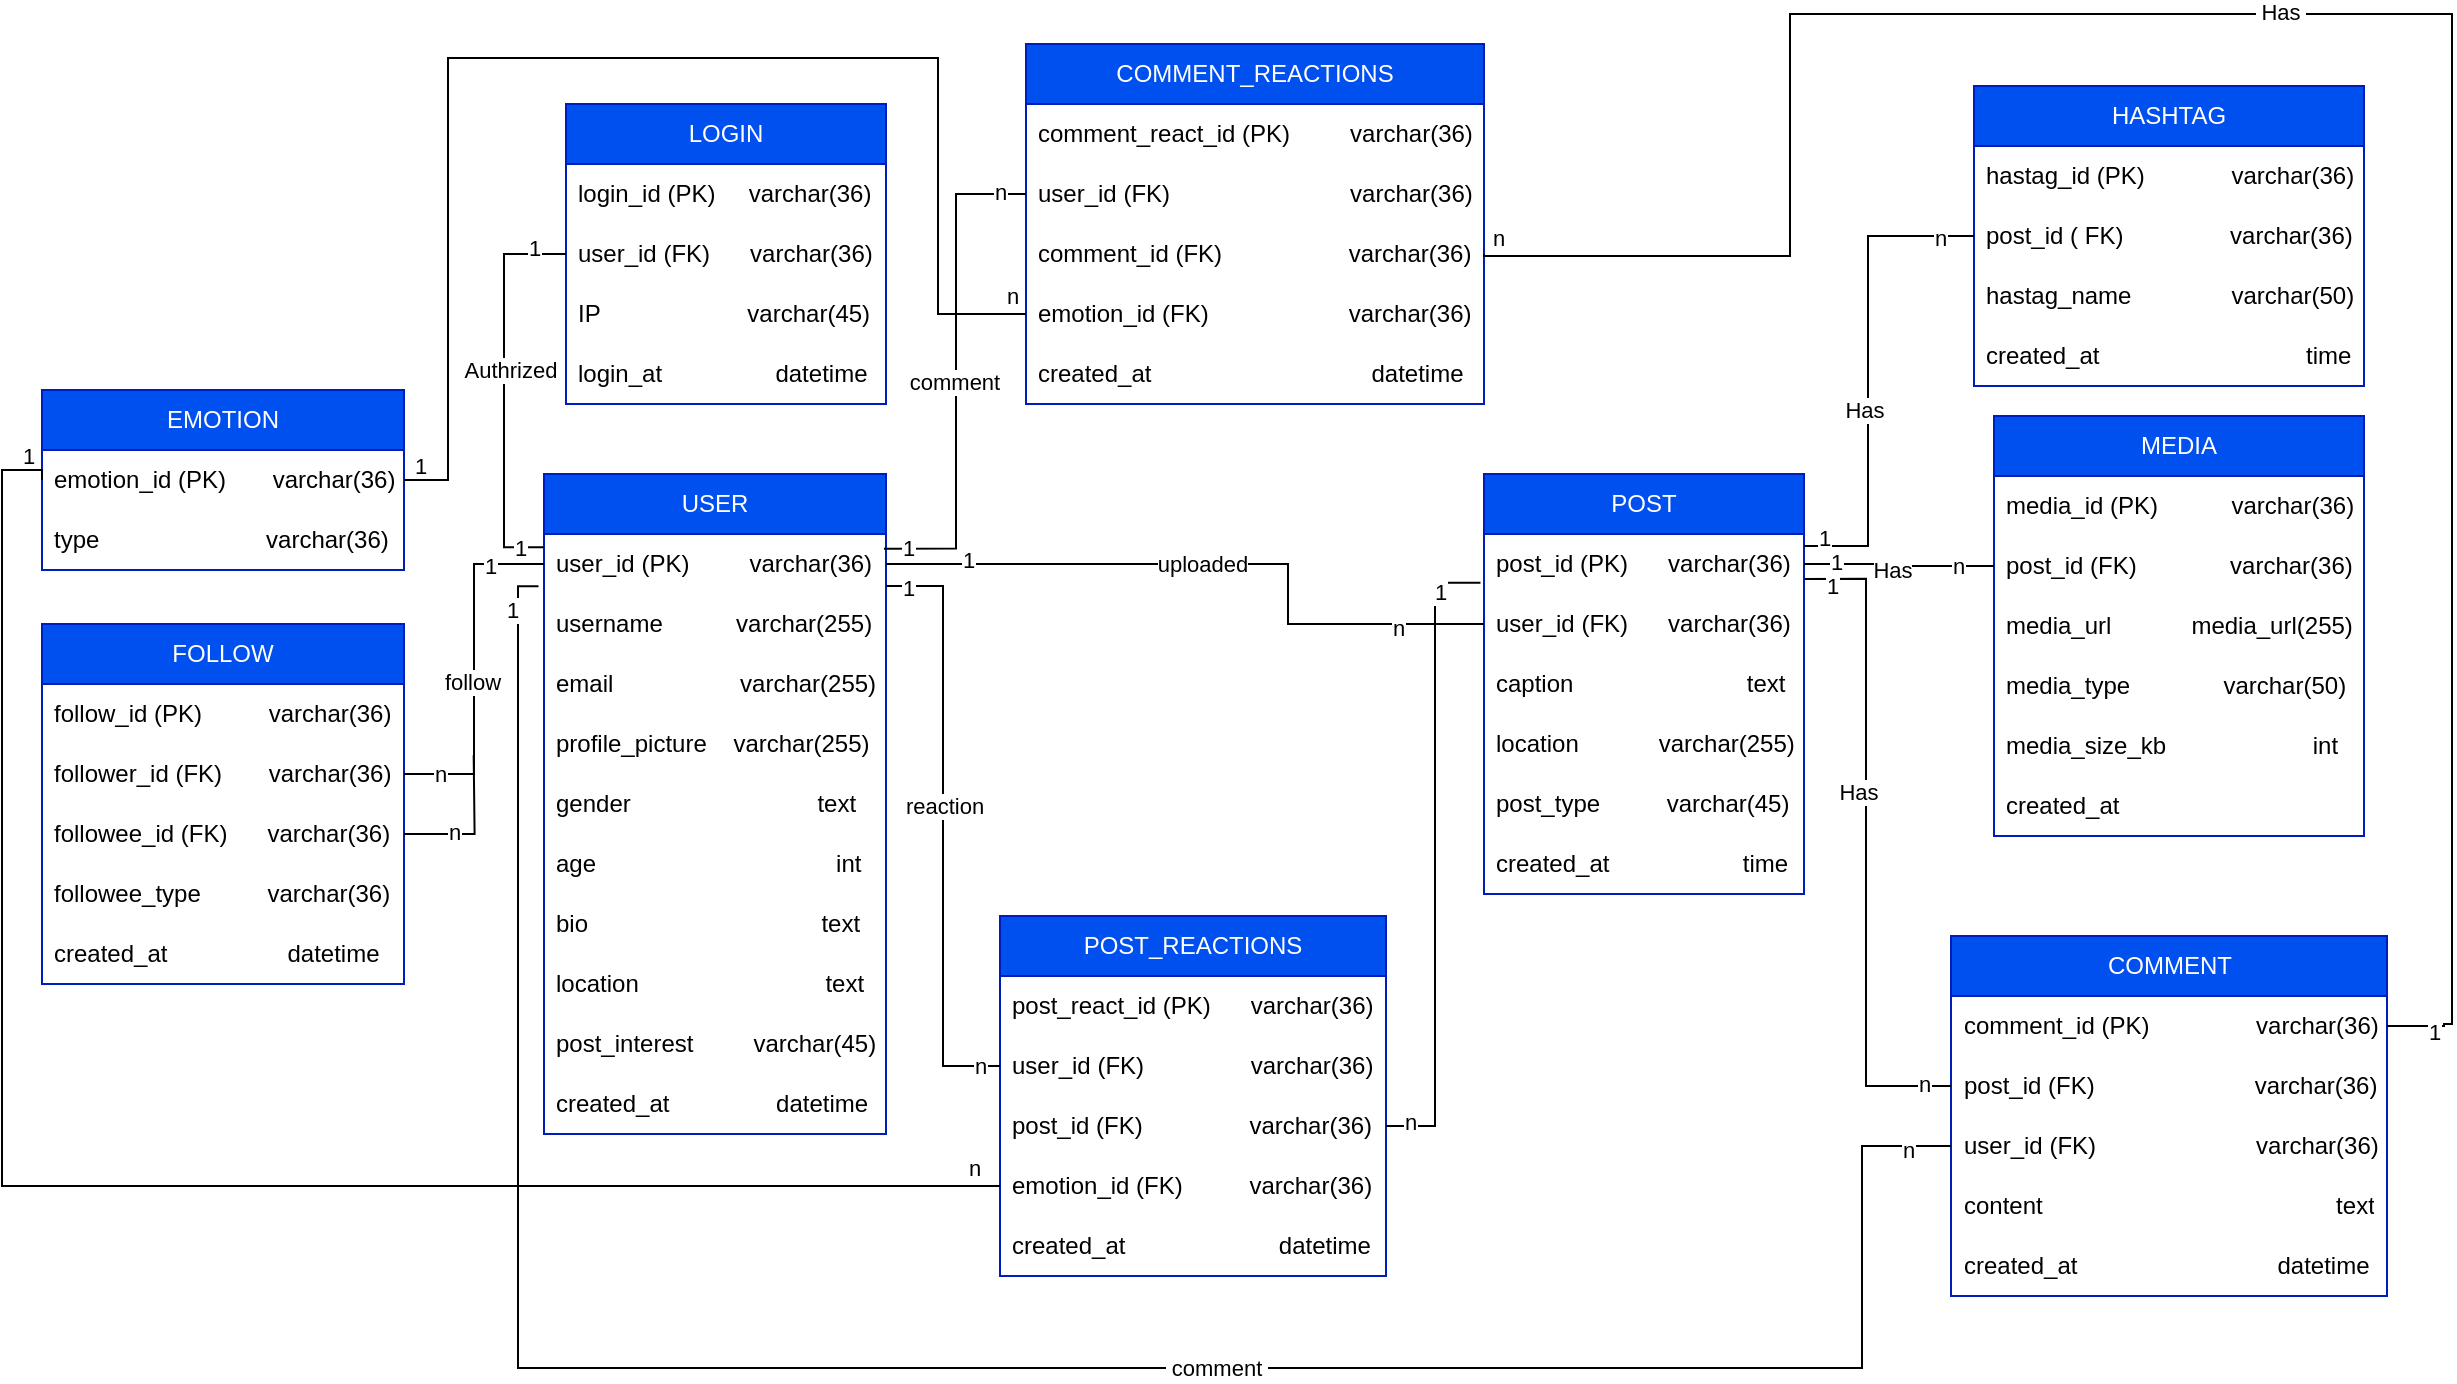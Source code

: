 <mxfile version="26.2.2">
  <diagram name="Page-1" id="mRnKwZx_hHRazl6SGn37">
    <mxGraphModel dx="1789" dy="1101" grid="0" gridSize="10" guides="1" tooltips="1" connect="1" arrows="1" fold="1" page="0" pageScale="1" pageWidth="850" pageHeight="1100" math="0" shadow="0">
      <root>
        <mxCell id="0" />
        <mxCell id="1" parent="0" />
        <mxCell id="5Sux7Pri19NriH-9IWmC-1" value="USER" style="swimlane;fontStyle=0;childLayout=stackLayout;horizontal=1;startSize=30;horizontalStack=0;resizeParent=1;resizeParentMax=0;resizeLast=0;collapsible=1;marginBottom=0;whiteSpace=wrap;html=1;fillColor=#0050ef;fontColor=#ffffff;strokeColor=#001DBC;" parent="1" vertex="1">
          <mxGeometry x="40" y="-160" width="171" height="330" as="geometry" />
        </mxCell>
        <mxCell id="5Sux7Pri19NriH-9IWmC-2" value="user_id (PK)&amp;nbsp; &amp;nbsp; &amp;nbsp; &amp;nbsp; &amp;nbsp;varchar(36)" style="text;strokeColor=none;fillColor=none;align=left;verticalAlign=middle;spacingLeft=4;spacingRight=4;overflow=hidden;points=[[0,0.5],[1,0.5]];portConstraint=eastwest;rotatable=0;whiteSpace=wrap;html=1;" parent="5Sux7Pri19NriH-9IWmC-1" vertex="1">
          <mxGeometry y="30" width="171" height="30" as="geometry" />
        </mxCell>
        <mxCell id="5Sux7Pri19NriH-9IWmC-3" value="username&amp;nbsp; &amp;nbsp; &amp;nbsp; &amp;nbsp; &amp;nbsp; &amp;nbsp;varchar(255)" style="text;strokeColor=none;fillColor=none;align=left;verticalAlign=middle;spacingLeft=4;spacingRight=4;overflow=hidden;points=[[0,0.5],[1,0.5]];portConstraint=eastwest;rotatable=0;whiteSpace=wrap;html=1;" parent="5Sux7Pri19NriH-9IWmC-1" vertex="1">
          <mxGeometry y="60" width="171" height="30" as="geometry" />
        </mxCell>
        <mxCell id="5Sux7Pri19NriH-9IWmC-4" value="email&amp;nbsp; &amp;nbsp; &amp;nbsp; &amp;nbsp; &amp;nbsp; &amp;nbsp; &amp;nbsp; &amp;nbsp; &amp;nbsp; &amp;nbsp;varchar(255)" style="text;strokeColor=none;fillColor=none;align=left;verticalAlign=middle;spacingLeft=4;spacingRight=4;overflow=hidden;points=[[0,0.5],[1,0.5]];portConstraint=eastwest;rotatable=0;whiteSpace=wrap;html=1;" parent="5Sux7Pri19NriH-9IWmC-1" vertex="1">
          <mxGeometry y="90" width="171" height="30" as="geometry" />
        </mxCell>
        <mxCell id="5Sux7Pri19NriH-9IWmC-5" value="profile_picture&amp;nbsp; &amp;nbsp; varchar(255)" style="text;strokeColor=none;fillColor=none;align=left;verticalAlign=middle;spacingLeft=4;spacingRight=4;overflow=hidden;points=[[0,0.5],[1,0.5]];portConstraint=eastwest;rotatable=0;whiteSpace=wrap;html=1;" parent="5Sux7Pri19NriH-9IWmC-1" vertex="1">
          <mxGeometry y="120" width="171" height="30" as="geometry" />
        </mxCell>
        <mxCell id="CubVzrK9oFQtmD3eHUW8-6" value="gender&amp;nbsp; &amp;nbsp; &amp;nbsp; &amp;nbsp; &amp;nbsp; &amp;nbsp; &amp;nbsp; &amp;nbsp; &amp;nbsp; &amp;nbsp; &amp;nbsp; &amp;nbsp; &amp;nbsp; &amp;nbsp; text" style="text;strokeColor=none;fillColor=none;align=left;verticalAlign=middle;spacingLeft=4;spacingRight=4;overflow=hidden;points=[[0,0.5],[1,0.5]];portConstraint=eastwest;rotatable=0;whiteSpace=wrap;html=1;" parent="5Sux7Pri19NriH-9IWmC-1" vertex="1">
          <mxGeometry y="150" width="171" height="30" as="geometry" />
        </mxCell>
        <mxCell id="CubVzrK9oFQtmD3eHUW8-7" value="age&amp;nbsp; &amp;nbsp; &amp;nbsp; &amp;nbsp; &amp;nbsp; &amp;nbsp; &amp;nbsp; &amp;nbsp; &amp;nbsp; &amp;nbsp; &amp;nbsp; &amp;nbsp; &amp;nbsp; &amp;nbsp; &amp;nbsp; &amp;nbsp; &amp;nbsp; &amp;nbsp; int" style="text;strokeColor=none;fillColor=none;align=left;verticalAlign=middle;spacingLeft=4;spacingRight=4;overflow=hidden;points=[[0,0.5],[1,0.5]];portConstraint=eastwest;rotatable=0;whiteSpace=wrap;html=1;" parent="5Sux7Pri19NriH-9IWmC-1" vertex="1">
          <mxGeometry y="180" width="171" height="30" as="geometry" />
        </mxCell>
        <mxCell id="5Sux7Pri19NriH-9IWmC-6" value="bio&amp;nbsp; &amp;nbsp; &amp;nbsp; &amp;nbsp; &amp;nbsp; &amp;nbsp; &amp;nbsp; &amp;nbsp; &amp;nbsp; &amp;nbsp; &amp;nbsp; &amp;nbsp; &amp;nbsp; &amp;nbsp; &amp;nbsp; &amp;nbsp; &amp;nbsp; &amp;nbsp;text" style="text;strokeColor=none;fillColor=none;align=left;verticalAlign=middle;spacingLeft=4;spacingRight=4;overflow=hidden;points=[[0,0.5],[1,0.5]];portConstraint=eastwest;rotatable=0;whiteSpace=wrap;html=1;" parent="5Sux7Pri19NriH-9IWmC-1" vertex="1">
          <mxGeometry y="210" width="171" height="30" as="geometry" />
        </mxCell>
        <mxCell id="CubVzrK9oFQtmD3eHUW8-2" value="location&amp;nbsp; &amp;nbsp; &amp;nbsp; &amp;nbsp; &amp;nbsp; &amp;nbsp; &amp;nbsp; &amp;nbsp; &amp;nbsp; &amp;nbsp; &amp;nbsp; &amp;nbsp; &amp;nbsp; &amp;nbsp; text" style="text;strokeColor=none;fillColor=none;align=left;verticalAlign=middle;spacingLeft=4;spacingRight=4;overflow=hidden;points=[[0,0.5],[1,0.5]];portConstraint=eastwest;rotatable=0;whiteSpace=wrap;html=1;" parent="5Sux7Pri19NriH-9IWmC-1" vertex="1">
          <mxGeometry y="240" width="171" height="30" as="geometry" />
        </mxCell>
        <mxCell id="CubVzrK9oFQtmD3eHUW8-3" value="post_interest&amp;nbsp; &amp;nbsp; &amp;nbsp; &amp;nbsp; &amp;nbsp;varchar(45)" style="text;strokeColor=none;fillColor=none;align=left;verticalAlign=middle;spacingLeft=4;spacingRight=4;overflow=hidden;points=[[0,0.5],[1,0.5]];portConstraint=eastwest;rotatable=0;whiteSpace=wrap;html=1;" parent="5Sux7Pri19NriH-9IWmC-1" vertex="1">
          <mxGeometry y="270" width="171" height="30" as="geometry" />
        </mxCell>
        <mxCell id="5Sux7Pri19NriH-9IWmC-7" value="created_at&amp;nbsp; &amp;nbsp; &amp;nbsp; &amp;nbsp; &amp;nbsp; &amp;nbsp; &amp;nbsp; &amp;nbsp; datetime" style="text;strokeColor=none;fillColor=none;align=left;verticalAlign=middle;spacingLeft=4;spacingRight=4;overflow=hidden;points=[[0,0.5],[1,0.5]];portConstraint=eastwest;rotatable=0;whiteSpace=wrap;html=1;" parent="5Sux7Pri19NriH-9IWmC-1" vertex="1">
          <mxGeometry y="300" width="171" height="30" as="geometry" />
        </mxCell>
        <mxCell id="5Sux7Pri19NriH-9IWmC-8" value="POST" style="swimlane;fontStyle=0;childLayout=stackLayout;horizontal=1;startSize=30;horizontalStack=0;resizeParent=1;resizeParentMax=0;resizeLast=0;collapsible=1;marginBottom=0;whiteSpace=wrap;html=1;fillColor=#0050ef;fontColor=#ffffff;strokeColor=#001DBC;" parent="1" vertex="1">
          <mxGeometry x="510" y="-160" width="160" height="210" as="geometry" />
        </mxCell>
        <mxCell id="5Sux7Pri19NriH-9IWmC-9" value="post_id (PK)&amp;nbsp; &amp;nbsp; &amp;nbsp; varchar(36)" style="text;strokeColor=none;fillColor=none;align=left;verticalAlign=middle;spacingLeft=4;spacingRight=4;overflow=hidden;points=[[0,0.5],[1,0.5]];portConstraint=eastwest;rotatable=0;whiteSpace=wrap;html=1;" parent="5Sux7Pri19NriH-9IWmC-8" vertex="1">
          <mxGeometry y="30" width="160" height="30" as="geometry" />
        </mxCell>
        <mxCell id="5Sux7Pri19NriH-9IWmC-10" value="user_id (FK)&amp;nbsp; &amp;nbsp; &amp;nbsp; varchar(36)" style="text;strokeColor=none;fillColor=none;align=left;verticalAlign=middle;spacingLeft=4;spacingRight=4;overflow=hidden;points=[[0,0.5],[1,0.5]];portConstraint=eastwest;rotatable=0;whiteSpace=wrap;html=1;" parent="5Sux7Pri19NriH-9IWmC-8" vertex="1">
          <mxGeometry y="60" width="160" height="30" as="geometry" />
        </mxCell>
        <mxCell id="5Sux7Pri19NriH-9IWmC-11" value="caption&amp;nbsp; &amp;nbsp; &amp;nbsp; &amp;nbsp; &amp;nbsp; &amp;nbsp; &amp;nbsp; &amp;nbsp; &amp;nbsp; &amp;nbsp; &amp;nbsp; &amp;nbsp; &amp;nbsp; text" style="text;strokeColor=none;fillColor=none;align=left;verticalAlign=middle;spacingLeft=4;spacingRight=4;overflow=hidden;points=[[0,0.5],[1,0.5]];portConstraint=eastwest;rotatable=0;whiteSpace=wrap;html=1;" parent="5Sux7Pri19NriH-9IWmC-8" vertex="1">
          <mxGeometry y="90" width="160" height="30" as="geometry" />
        </mxCell>
        <mxCell id="5Sux7Pri19NriH-9IWmC-12" value="location&amp;nbsp; &amp;nbsp; &amp;nbsp; &amp;nbsp; &amp;nbsp; &amp;nbsp; varchar(255)" style="text;strokeColor=none;fillColor=none;align=left;verticalAlign=middle;spacingLeft=4;spacingRight=4;overflow=hidden;points=[[0,0.5],[1,0.5]];portConstraint=eastwest;rotatable=0;whiteSpace=wrap;html=1;" parent="5Sux7Pri19NriH-9IWmC-8" vertex="1">
          <mxGeometry y="120" width="160" height="30" as="geometry" />
        </mxCell>
        <mxCell id="CubVzrK9oFQtmD3eHUW8-1" value="post_type&amp;nbsp; &amp;nbsp; &amp;nbsp; &amp;nbsp; &amp;nbsp; varchar(45)" style="text;strokeColor=none;fillColor=none;align=left;verticalAlign=middle;spacingLeft=4;spacingRight=4;overflow=hidden;points=[[0,0.5],[1,0.5]];portConstraint=eastwest;rotatable=0;whiteSpace=wrap;html=1;" parent="5Sux7Pri19NriH-9IWmC-8" vertex="1">
          <mxGeometry y="150" width="160" height="30" as="geometry" />
        </mxCell>
        <mxCell id="5Sux7Pri19NriH-9IWmC-13" value="created_at&amp;nbsp; &amp;nbsp; &amp;nbsp; &amp;nbsp; &amp;nbsp; &amp;nbsp; &amp;nbsp; &amp;nbsp; &amp;nbsp; &amp;nbsp; time" style="text;strokeColor=none;fillColor=none;align=left;verticalAlign=middle;spacingLeft=4;spacingRight=4;overflow=hidden;points=[[0,0.5],[1,0.5]];portConstraint=eastwest;rotatable=0;whiteSpace=wrap;html=1;" parent="5Sux7Pri19NriH-9IWmC-8" vertex="1">
          <mxGeometry y="180" width="160" height="30" as="geometry" />
        </mxCell>
        <mxCell id="5Sux7Pri19NriH-9IWmC-21" value="MEDIA" style="swimlane;fontStyle=0;childLayout=stackLayout;horizontal=1;startSize=30;horizontalStack=0;resizeParent=1;resizeParentMax=0;resizeLast=0;collapsible=1;marginBottom=0;whiteSpace=wrap;html=1;fillColor=#0050ef;fontColor=#ffffff;strokeColor=#001DBC;" parent="1" vertex="1">
          <mxGeometry x="765" y="-189" width="185" height="210" as="geometry" />
        </mxCell>
        <mxCell id="5Sux7Pri19NriH-9IWmC-22" value="media_id (PK)&amp;nbsp; &amp;nbsp; &amp;nbsp; &amp;nbsp; &amp;nbsp; &amp;nbsp;varchar(36)" style="text;strokeColor=none;fillColor=none;align=left;verticalAlign=middle;spacingLeft=4;spacingRight=4;overflow=hidden;points=[[0,0.5],[1,0.5]];portConstraint=eastwest;rotatable=0;whiteSpace=wrap;html=1;" parent="5Sux7Pri19NriH-9IWmC-21" vertex="1">
          <mxGeometry y="30" width="185" height="30" as="geometry" />
        </mxCell>
        <mxCell id="5Sux7Pri19NriH-9IWmC-23" value="post_id (FK)&amp;nbsp; &amp;nbsp; &amp;nbsp; &amp;nbsp; &amp;nbsp; &amp;nbsp; &amp;nbsp; varchar(36)" style="text;strokeColor=none;fillColor=none;align=left;verticalAlign=middle;spacingLeft=4;spacingRight=4;overflow=hidden;points=[[0,0.5],[1,0.5]];portConstraint=eastwest;rotatable=0;whiteSpace=wrap;html=1;" parent="5Sux7Pri19NriH-9IWmC-21" vertex="1">
          <mxGeometry y="60" width="185" height="30" as="geometry" />
        </mxCell>
        <mxCell id="5Sux7Pri19NriH-9IWmC-24" value="media_url&amp;nbsp; &amp;nbsp; &amp;nbsp; &amp;nbsp; &amp;nbsp; &amp;nbsp; media_url(255)" style="text;strokeColor=none;fillColor=none;align=left;verticalAlign=middle;spacingLeft=4;spacingRight=4;overflow=hidden;points=[[0,0.5],[1,0.5]];portConstraint=eastwest;rotatable=0;whiteSpace=wrap;html=1;" parent="5Sux7Pri19NriH-9IWmC-21" vertex="1">
          <mxGeometry y="90" width="185" height="30" as="geometry" />
        </mxCell>
        <mxCell id="5Sux7Pri19NriH-9IWmC-25" value="media_type&amp;nbsp; &amp;nbsp; &amp;nbsp; &amp;nbsp; &amp;nbsp; &amp;nbsp; &amp;nbsp; varchar(50)" style="text;strokeColor=none;fillColor=none;align=left;verticalAlign=middle;spacingLeft=4;spacingRight=4;overflow=hidden;points=[[0,0.5],[1,0.5]];portConstraint=eastwest;rotatable=0;whiteSpace=wrap;html=1;" parent="5Sux7Pri19NriH-9IWmC-21" vertex="1">
          <mxGeometry y="120" width="185" height="30" as="geometry" />
        </mxCell>
        <mxCell id="CubVzrK9oFQtmD3eHUW8-4" value="media_size_kb&amp;nbsp; &amp;nbsp; &amp;nbsp; &amp;nbsp; &amp;nbsp; &amp;nbsp; &amp;nbsp; &amp;nbsp; &amp;nbsp; &amp;nbsp; &amp;nbsp; int" style="text;strokeColor=none;fillColor=none;align=left;verticalAlign=middle;spacingLeft=4;spacingRight=4;overflow=hidden;points=[[0,0.5],[1,0.5]];portConstraint=eastwest;rotatable=0;whiteSpace=wrap;html=1;" parent="5Sux7Pri19NriH-9IWmC-21" vertex="1">
          <mxGeometry y="150" width="185" height="30" as="geometry" />
        </mxCell>
        <mxCell id="5Sux7Pri19NriH-9IWmC-26" value="created_at" style="text;strokeColor=none;fillColor=none;align=left;verticalAlign=middle;spacingLeft=4;spacingRight=4;overflow=hidden;points=[[0,0.5],[1,0.5]];portConstraint=eastwest;rotatable=0;whiteSpace=wrap;html=1;" parent="5Sux7Pri19NriH-9IWmC-21" vertex="1">
          <mxGeometry y="180" width="185" height="30" as="geometry" />
        </mxCell>
        <mxCell id="5Sux7Pri19NriH-9IWmC-27" value="COMMENT" style="swimlane;fontStyle=0;childLayout=stackLayout;horizontal=1;startSize=30;horizontalStack=0;resizeParent=1;resizeParentMax=0;resizeLast=0;collapsible=1;marginBottom=0;whiteSpace=wrap;html=1;fillColor=#0050ef;fontColor=#ffffff;strokeColor=#001DBC;" parent="1" vertex="1">
          <mxGeometry x="743.5" y="71" width="218" height="180" as="geometry" />
        </mxCell>
        <mxCell id="5Sux7Pri19NriH-9IWmC-28" value="comment_id (PK)&amp;nbsp; &amp;nbsp; &amp;nbsp; &amp;nbsp; &amp;nbsp; &amp;nbsp; &amp;nbsp; &amp;nbsp; varchar(36)" style="text;strokeColor=none;fillColor=none;align=left;verticalAlign=middle;spacingLeft=4;spacingRight=4;overflow=hidden;points=[[0,0.5],[1,0.5]];portConstraint=eastwest;rotatable=0;whiteSpace=wrap;html=1;" parent="5Sux7Pri19NriH-9IWmC-27" vertex="1">
          <mxGeometry y="30" width="218" height="30" as="geometry" />
        </mxCell>
        <mxCell id="5Sux7Pri19NriH-9IWmC-29" value="post_id (FK)&amp;nbsp; &amp;nbsp; &amp;nbsp; &amp;nbsp; &amp;nbsp; &amp;nbsp; &amp;nbsp; &amp;nbsp; &amp;nbsp; &amp;nbsp; &amp;nbsp; &amp;nbsp; varchar(36)" style="text;strokeColor=none;fillColor=none;align=left;verticalAlign=middle;spacingLeft=4;spacingRight=4;overflow=hidden;points=[[0,0.5],[1,0.5]];portConstraint=eastwest;rotatable=0;whiteSpace=wrap;html=1;" parent="5Sux7Pri19NriH-9IWmC-27" vertex="1">
          <mxGeometry y="60" width="218" height="30" as="geometry" />
        </mxCell>
        <mxCell id="5Sux7Pri19NriH-9IWmC-30" value="user_id (FK)&amp;nbsp; &amp;nbsp; &amp;nbsp; &amp;nbsp; &amp;nbsp; &amp;nbsp; &amp;nbsp; &amp;nbsp; &amp;nbsp; &amp;nbsp; &amp;nbsp; &amp;nbsp; varchar(36)" style="text;strokeColor=none;fillColor=none;align=left;verticalAlign=middle;spacingLeft=4;spacingRight=4;overflow=hidden;points=[[0,0.5],[1,0.5]];portConstraint=eastwest;rotatable=0;whiteSpace=wrap;html=1;" parent="5Sux7Pri19NriH-9IWmC-27" vertex="1">
          <mxGeometry y="90" width="218" height="30" as="geometry" />
        </mxCell>
        <mxCell id="5Sux7Pri19NriH-9IWmC-31" value="content&amp;nbsp; &amp;nbsp; &amp;nbsp; &amp;nbsp; &amp;nbsp; &amp;nbsp; &amp;nbsp; &amp;nbsp; &amp;nbsp; &amp;nbsp; &amp;nbsp; &amp;nbsp; &amp;nbsp; &amp;nbsp; &amp;nbsp; &amp;nbsp; &amp;nbsp; &amp;nbsp; &amp;nbsp; &amp;nbsp; &amp;nbsp; &amp;nbsp; text" style="text;strokeColor=none;fillColor=none;align=left;verticalAlign=middle;spacingLeft=4;spacingRight=4;overflow=hidden;points=[[0,0.5],[1,0.5]];portConstraint=eastwest;rotatable=0;whiteSpace=wrap;html=1;" parent="5Sux7Pri19NriH-9IWmC-27" vertex="1">
          <mxGeometry y="120" width="218" height="30" as="geometry" />
        </mxCell>
        <mxCell id="5Sux7Pri19NriH-9IWmC-32" value="created_at&amp;nbsp; &amp;nbsp; &amp;nbsp; &amp;nbsp; &amp;nbsp; &amp;nbsp; &amp;nbsp; &amp;nbsp; &amp;nbsp; &amp;nbsp; &amp;nbsp; &amp;nbsp; &amp;nbsp; &amp;nbsp; &amp;nbsp; datetime" style="text;strokeColor=none;fillColor=none;align=left;verticalAlign=middle;spacingLeft=4;spacingRight=4;overflow=hidden;points=[[0,0.5],[1,0.5]];portConstraint=eastwest;rotatable=0;whiteSpace=wrap;html=1;" parent="5Sux7Pri19NriH-9IWmC-27" vertex="1">
          <mxGeometry y="150" width="218" height="30" as="geometry" />
        </mxCell>
        <mxCell id="5Sux7Pri19NriH-9IWmC-33" value="POST_REACTIONS" style="swimlane;fontStyle=0;childLayout=stackLayout;horizontal=1;startSize=30;horizontalStack=0;resizeParent=1;resizeParentMax=0;resizeLast=0;collapsible=1;marginBottom=0;whiteSpace=wrap;html=1;fillColor=#0050ef;fontColor=#ffffff;strokeColor=#001DBC;" parent="1" vertex="1">
          <mxGeometry x="268" y="61" width="193" height="180" as="geometry" />
        </mxCell>
        <mxCell id="wARrQUF_dLnW1kWLvT3m-2" value="post_react_id (PK)&amp;nbsp; &amp;nbsp; &amp;nbsp; varchar(36)" style="text;strokeColor=none;fillColor=none;align=left;verticalAlign=middle;spacingLeft=4;spacingRight=4;overflow=hidden;points=[[0,0.5],[1,0.5]];portConstraint=eastwest;rotatable=0;whiteSpace=wrap;html=1;" vertex="1" parent="5Sux7Pri19NriH-9IWmC-33">
          <mxGeometry y="30" width="193" height="30" as="geometry" />
        </mxCell>
        <mxCell id="5Sux7Pri19NriH-9IWmC-34" value="user_id (FK)&amp;nbsp; &amp;nbsp; &amp;nbsp; &amp;nbsp; &amp;nbsp; &amp;nbsp; &amp;nbsp; &amp;nbsp; varchar(36)" style="text;align=left;verticalAlign=middle;spacingLeft=4;spacingRight=4;overflow=hidden;points=[[0,0.5],[1,0.5]];portConstraint=eastwest;rotatable=0;whiteSpace=wrap;html=1;" parent="5Sux7Pri19NriH-9IWmC-33" vertex="1">
          <mxGeometry y="60" width="193" height="30" as="geometry" />
        </mxCell>
        <mxCell id="5Sux7Pri19NriH-9IWmC-35" value="post_id (FK)&amp;nbsp; &amp;nbsp; &amp;nbsp; &amp;nbsp; &amp;nbsp; &amp;nbsp; &amp;nbsp; &amp;nbsp; varchar(36)" style="text;strokeColor=none;fillColor=none;align=left;verticalAlign=middle;spacingLeft=4;spacingRight=4;overflow=hidden;points=[[0,0.5],[1,0.5]];portConstraint=eastwest;rotatable=0;whiteSpace=wrap;html=1;" parent="5Sux7Pri19NriH-9IWmC-33" vertex="1">
          <mxGeometry y="90" width="193" height="30" as="geometry" />
        </mxCell>
        <mxCell id="MXvUK92-F01Mqr0vnkUZ-1" value="emotion_id (FK)&amp;nbsp; &amp;nbsp; &amp;nbsp; &amp;nbsp; &amp;nbsp; varchar(36)" style="text;strokeColor=none;fillColor=none;align=left;verticalAlign=middle;spacingLeft=4;spacingRight=4;overflow=hidden;points=[[0,0.5],[1,0.5]];portConstraint=eastwest;rotatable=0;whiteSpace=wrap;html=1;" parent="5Sux7Pri19NriH-9IWmC-33" vertex="1">
          <mxGeometry y="120" width="193" height="30" as="geometry" />
        </mxCell>
        <mxCell id="5Sux7Pri19NriH-9IWmC-36" value="created_at&amp;nbsp; &amp;nbsp; &amp;nbsp; &amp;nbsp; &amp;nbsp; &amp;nbsp; &amp;nbsp; &amp;nbsp; &amp;nbsp; &amp;nbsp; &amp;nbsp; &amp;nbsp;datetime" style="text;strokeColor=none;fillColor=none;align=left;verticalAlign=middle;spacingLeft=4;spacingRight=4;overflow=hidden;points=[[0,0.5],[1,0.5]];portConstraint=eastwest;rotatable=0;whiteSpace=wrap;html=1;" parent="5Sux7Pri19NriH-9IWmC-33" vertex="1">
          <mxGeometry y="150" width="193" height="30" as="geometry" />
        </mxCell>
        <mxCell id="5Sux7Pri19NriH-9IWmC-39" value="COMMENT_REACTIONS" style="swimlane;fontStyle=0;childLayout=stackLayout;horizontal=1;startSize=30;horizontalStack=0;resizeParent=1;resizeParentMax=0;resizeLast=0;collapsible=1;marginBottom=0;whiteSpace=wrap;html=1;fillColor=#0050ef;fontColor=#ffffff;strokeColor=#001DBC;" parent="1" vertex="1">
          <mxGeometry x="281" y="-375" width="229" height="180" as="geometry" />
        </mxCell>
        <mxCell id="ThHsMFm0xfjYfEIbYlQ4-17" value="comment_react_id (PK)&amp;nbsp; &amp;nbsp; &amp;nbsp; &amp;nbsp; &amp;nbsp;varchar(36)" style="text;strokeColor=none;fillColor=none;align=left;verticalAlign=middle;spacingLeft=4;spacingRight=4;overflow=hidden;points=[[0,0.5],[1,0.5]];portConstraint=eastwest;rotatable=0;whiteSpace=wrap;html=1;" parent="5Sux7Pri19NriH-9IWmC-39" vertex="1">
          <mxGeometry y="30" width="229" height="30" as="geometry" />
        </mxCell>
        <mxCell id="5Sux7Pri19NriH-9IWmC-40" value="user_id (FK)&amp;nbsp; &amp;nbsp; &amp;nbsp; &amp;nbsp; &amp;nbsp; &amp;nbsp; &amp;nbsp; &amp;nbsp; &amp;nbsp; &amp;nbsp; &amp;nbsp; &amp;nbsp; &amp;nbsp; &amp;nbsp;varchar(36)" style="text;strokeColor=none;fillColor=none;align=left;verticalAlign=middle;spacingLeft=4;spacingRight=4;overflow=hidden;points=[[0,0.5],[1,0.5]];portConstraint=eastwest;rotatable=0;whiteSpace=wrap;html=1;" parent="5Sux7Pri19NriH-9IWmC-39" vertex="1">
          <mxGeometry y="60" width="229" height="30" as="geometry" />
        </mxCell>
        <mxCell id="ThHsMFm0xfjYfEIbYlQ4-12" value="comment_id (FK)&amp;nbsp; &amp;nbsp; &amp;nbsp; &amp;nbsp; &amp;nbsp; &amp;nbsp; &amp;nbsp; &amp;nbsp; &amp;nbsp; &amp;nbsp;varchar(36)" style="text;strokeColor=none;fillColor=none;align=left;verticalAlign=middle;spacingLeft=4;spacingRight=4;overflow=hidden;points=[[0,0.5],[1,0.5]];portConstraint=eastwest;rotatable=0;whiteSpace=wrap;html=1;" parent="5Sux7Pri19NriH-9IWmC-39" vertex="1">
          <mxGeometry y="90" width="229" height="30" as="geometry" />
        </mxCell>
        <mxCell id="MXvUK92-F01Mqr0vnkUZ-2" value="emotion_id (FK)&amp;nbsp; &amp;nbsp; &amp;nbsp; &amp;nbsp; &amp;nbsp; &amp;nbsp; &amp;nbsp; &amp;nbsp; &amp;nbsp; &amp;nbsp; &amp;nbsp;varchar(36)" style="text;strokeColor=none;fillColor=none;align=left;verticalAlign=middle;spacingLeft=4;spacingRight=4;overflow=hidden;points=[[0,0.5],[1,0.5]];portConstraint=eastwest;rotatable=0;whiteSpace=wrap;html=1;" parent="5Sux7Pri19NriH-9IWmC-39" vertex="1">
          <mxGeometry y="120" width="229" height="30" as="geometry" />
        </mxCell>
        <mxCell id="5Sux7Pri19NriH-9IWmC-42" value="created_at&amp;nbsp; &amp;nbsp; &amp;nbsp; &amp;nbsp; &amp;nbsp; &amp;nbsp; &amp;nbsp; &amp;nbsp; &amp;nbsp; &amp;nbsp; &amp;nbsp; &amp;nbsp; &amp;nbsp; &amp;nbsp; &amp;nbsp; &amp;nbsp; &amp;nbsp;datetime" style="text;strokeColor=none;fillColor=none;align=left;verticalAlign=middle;spacingLeft=4;spacingRight=4;overflow=hidden;points=[[0,0.5],[1,0.5]];portConstraint=eastwest;rotatable=0;whiteSpace=wrap;html=1;" parent="5Sux7Pri19NriH-9IWmC-39" vertex="1">
          <mxGeometry y="150" width="229" height="30" as="geometry" />
        </mxCell>
        <mxCell id="5Sux7Pri19NriH-9IWmC-49" value="HASHTAG" style="swimlane;fontStyle=0;childLayout=stackLayout;horizontal=1;startSize=30;horizontalStack=0;resizeParent=1;resizeParentMax=0;resizeLast=0;collapsible=1;marginBottom=0;whiteSpace=wrap;html=1;fillColor=#0050ef;fontColor=#ffffff;strokeColor=#001DBC;" parent="1" vertex="1">
          <mxGeometry x="755" y="-354" width="195" height="150" as="geometry" />
        </mxCell>
        <mxCell id="ThHsMFm0xfjYfEIbYlQ4-27" value="hastag_id (PK)&amp;nbsp; &amp;nbsp; &amp;nbsp; &amp;nbsp; &amp;nbsp; &amp;nbsp; &amp;nbsp;varchar(36)" style="text;strokeColor=none;fillColor=none;align=left;verticalAlign=middle;spacingLeft=4;spacingRight=4;overflow=hidden;points=[[0,0.5],[1,0.5]];portConstraint=eastwest;rotatable=0;whiteSpace=wrap;html=1;" parent="5Sux7Pri19NriH-9IWmC-49" vertex="1">
          <mxGeometry y="30" width="195" height="30" as="geometry" />
        </mxCell>
        <mxCell id="5Sux7Pri19NriH-9IWmC-50" value="post_id ( FK)&amp;nbsp; &amp;nbsp; &amp;nbsp; &amp;nbsp; &amp;nbsp; &amp;nbsp; &amp;nbsp; &amp;nbsp; varchar(36)" style="text;strokeColor=none;fillColor=none;align=left;verticalAlign=middle;spacingLeft=4;spacingRight=4;overflow=hidden;points=[[0,0.5],[1,0.5]];portConstraint=eastwest;rotatable=0;whiteSpace=wrap;html=1;" parent="5Sux7Pri19NriH-9IWmC-49" vertex="1">
          <mxGeometry y="60" width="195" height="30" as="geometry" />
        </mxCell>
        <mxCell id="ThHsMFm0xfjYfEIbYlQ4-28" value="hastag_name&amp;nbsp; &amp;nbsp; &amp;nbsp; &amp;nbsp; &amp;nbsp; &amp;nbsp; &amp;nbsp; &amp;nbsp;varchar(50)" style="text;strokeColor=none;fillColor=none;align=left;verticalAlign=middle;spacingLeft=4;spacingRight=4;overflow=hidden;points=[[0,0.5],[1,0.5]];portConstraint=eastwest;rotatable=0;whiteSpace=wrap;html=1;" parent="5Sux7Pri19NriH-9IWmC-49" vertex="1">
          <mxGeometry y="90" width="195" height="30" as="geometry" />
        </mxCell>
        <mxCell id="5Sux7Pri19NriH-9IWmC-52" value="created_at&amp;nbsp; &amp;nbsp; &amp;nbsp; &amp;nbsp; &amp;nbsp; &amp;nbsp; &amp;nbsp; &amp;nbsp; &amp;nbsp; &amp;nbsp; &amp;nbsp; &amp;nbsp; &amp;nbsp; &amp;nbsp; &amp;nbsp; &amp;nbsp;time" style="text;strokeColor=none;fillColor=none;align=left;verticalAlign=middle;spacingLeft=4;spacingRight=4;overflow=hidden;points=[[0,0.5],[1,0.5]];portConstraint=eastwest;rotatable=0;whiteSpace=wrap;html=1;" parent="5Sux7Pri19NriH-9IWmC-49" vertex="1">
          <mxGeometry y="120" width="195" height="30" as="geometry" />
        </mxCell>
        <mxCell id="5Sux7Pri19NriH-9IWmC-61" value="FOLLOW" style="swimlane;fontStyle=0;childLayout=stackLayout;horizontal=1;startSize=30;horizontalStack=0;resizeParent=1;resizeParentMax=0;resizeLast=0;collapsible=1;marginBottom=0;whiteSpace=wrap;html=1;fillColor=#0050ef;fontColor=#ffffff;strokeColor=#001DBC;" parent="1" vertex="1">
          <mxGeometry x="-211" y="-85" width="181" height="180" as="geometry" />
        </mxCell>
        <mxCell id="5Sux7Pri19NriH-9IWmC-62" value="follow_id (PK)&amp;nbsp; &amp;nbsp; &amp;nbsp; &amp;nbsp; &amp;nbsp; varchar(36)" style="text;strokeColor=none;fillColor=none;align=left;verticalAlign=middle;spacingLeft=4;spacingRight=4;overflow=hidden;points=[[0,0.5],[1,0.5]];portConstraint=eastwest;rotatable=0;whiteSpace=wrap;html=1;" parent="5Sux7Pri19NriH-9IWmC-61" vertex="1">
          <mxGeometry y="30" width="181" height="30" as="geometry" />
        </mxCell>
        <mxCell id="5Sux7Pri19NriH-9IWmC-63" value="follower_id (FK)&amp;nbsp; &amp;nbsp; &amp;nbsp; &amp;nbsp;varchar(36)" style="text;strokeColor=none;fillColor=none;align=left;verticalAlign=middle;spacingLeft=4;spacingRight=4;overflow=hidden;points=[[0,0.5],[1,0.5]];portConstraint=eastwest;rotatable=0;whiteSpace=wrap;html=1;" parent="5Sux7Pri19NriH-9IWmC-61" vertex="1">
          <mxGeometry y="60" width="181" height="30" as="geometry" />
        </mxCell>
        <mxCell id="ThHsMFm0xfjYfEIbYlQ4-32" style="edgeStyle=orthogonalEdgeStyle;rounded=0;orthogonalLoop=1;jettySize=auto;html=1;exitX=1;exitY=0.5;exitDx=0;exitDy=0;endArrow=none;startFill=0;" parent="5Sux7Pri19NriH-9IWmC-61" source="ThHsMFm0xfjYfEIbYlQ4-31" edge="1">
          <mxGeometry relative="1" as="geometry">
            <mxPoint x="215.842" y="65.632" as="targetPoint" />
          </mxGeometry>
        </mxCell>
        <mxCell id="ThHsMFm0xfjYfEIbYlQ4-33" value="n" style="edgeLabel;html=1;align=center;verticalAlign=middle;resizable=0;points=[];" parent="ThHsMFm0xfjYfEIbYlQ4-32" vertex="1" connectable="0">
          <mxGeometry x="-0.349" y="1" relative="1" as="geometry">
            <mxPoint as="offset" />
          </mxGeometry>
        </mxCell>
        <mxCell id="ThHsMFm0xfjYfEIbYlQ4-31" value="followee_id (FK)&amp;nbsp; &amp;nbsp; &amp;nbsp; varchar(36)" style="text;strokeColor=none;fillColor=none;align=left;verticalAlign=middle;spacingLeft=4;spacingRight=4;overflow=hidden;points=[[0,0.5],[1,0.5]];portConstraint=eastwest;rotatable=0;whiteSpace=wrap;html=1;" parent="5Sux7Pri19NriH-9IWmC-61" vertex="1">
          <mxGeometry y="90" width="181" height="30" as="geometry" />
        </mxCell>
        <mxCell id="R-nzXU2yob0D8B3e0xeo-10" value="followee_type&amp;nbsp; &amp;nbsp; &amp;nbsp; &amp;nbsp; &amp;nbsp; varchar(36)" style="text;strokeColor=none;fillColor=none;align=left;verticalAlign=middle;spacingLeft=4;spacingRight=4;overflow=hidden;points=[[0,0.5],[1,0.5]];portConstraint=eastwest;rotatable=0;whiteSpace=wrap;html=1;" parent="5Sux7Pri19NriH-9IWmC-61" vertex="1">
          <mxGeometry y="120" width="181" height="30" as="geometry" />
        </mxCell>
        <mxCell id="5Sux7Pri19NriH-9IWmC-64" value="created_at&amp;nbsp; &amp;nbsp; &amp;nbsp; &amp;nbsp; &amp;nbsp; &amp;nbsp; &amp;nbsp; &amp;nbsp; &amp;nbsp; datetime" style="text;strokeColor=none;fillColor=none;align=left;verticalAlign=middle;spacingLeft=4;spacingRight=4;overflow=hidden;points=[[0,0.5],[1,0.5]];portConstraint=eastwest;rotatable=0;whiteSpace=wrap;html=1;" parent="5Sux7Pri19NriH-9IWmC-61" vertex="1">
          <mxGeometry y="150" width="181" height="30" as="geometry" />
        </mxCell>
        <mxCell id="5Sux7Pri19NriH-9IWmC-70" style="edgeStyle=orthogonalEdgeStyle;rounded=0;orthogonalLoop=1;jettySize=auto;html=1;exitX=1.001;exitY=0.868;exitDx=0;exitDy=0;entryX=0;entryY=0.5;entryDx=0;entryDy=0;endArrow=none;startFill=0;startArrow=none;endFill=0;exitPerimeter=0;" parent="1" source="5Sux7Pri19NriH-9IWmC-2" target="5Sux7Pri19NriH-9IWmC-34" edge="1">
          <mxGeometry relative="1" as="geometry">
            <mxPoint x="133.5" y="-89" as="sourcePoint" />
            <mxPoint x="446.5" y="-90" as="targetPoint" />
          </mxGeometry>
        </mxCell>
        <mxCell id="R4HliJlcqpmC4gIvW3pp-20" value="1" style="edgeLabel;html=1;align=center;verticalAlign=middle;resizable=0;points=[];" parent="5Sux7Pri19NriH-9IWmC-70" vertex="1" connectable="0">
          <mxGeometry x="-0.93" y="-1" relative="1" as="geometry">
            <mxPoint as="offset" />
          </mxGeometry>
        </mxCell>
        <mxCell id="R4HliJlcqpmC4gIvW3pp-21" value="n" style="edgeLabel;html=1;align=center;verticalAlign=middle;resizable=0;points=[];" parent="5Sux7Pri19NriH-9IWmC-70" vertex="1" connectable="0">
          <mxGeometry x="0.929" relative="1" as="geometry">
            <mxPoint as="offset" />
          </mxGeometry>
        </mxCell>
        <mxCell id="R4HliJlcqpmC4gIvW3pp-22" value="reaction" style="edgeLabel;html=1;align=center;verticalAlign=middle;resizable=0;points=[];" parent="5Sux7Pri19NriH-9IWmC-70" vertex="1" connectable="0">
          <mxGeometry x="-0.067" relative="1" as="geometry">
            <mxPoint as="offset" />
          </mxGeometry>
        </mxCell>
        <mxCell id="5Sux7Pri19NriH-9IWmC-71" style="edgeStyle=orthogonalEdgeStyle;rounded=0;orthogonalLoop=1;jettySize=auto;html=1;exitX=1;exitY=0.5;exitDx=0;exitDy=0;entryX=0;entryY=0.5;entryDx=0;entryDy=0;endArrow=none;startFill=0;startArrow=none;endFill=0;" parent="1" source="5Sux7Pri19NriH-9IWmC-2" target="5Sux7Pri19NriH-9IWmC-10" edge="1">
          <mxGeometry relative="1" as="geometry">
            <mxPoint x="159.52" y="-153" as="sourcePoint" />
            <mxPoint x="249.52" y="-115" as="targetPoint" />
            <Array as="points">
              <mxPoint x="412" y="-115" />
              <mxPoint x="412" y="-85" />
            </Array>
          </mxGeometry>
        </mxCell>
        <mxCell id="R4HliJlcqpmC4gIvW3pp-1" value="1" style="edgeLabel;html=1;align=center;verticalAlign=middle;resizable=0;points=[];" parent="5Sux7Pri19NriH-9IWmC-71" vertex="1" connectable="0">
          <mxGeometry x="-0.753" y="2" relative="1" as="geometry">
            <mxPoint as="offset" />
          </mxGeometry>
        </mxCell>
        <mxCell id="R4HliJlcqpmC4gIvW3pp-2" value="n" style="edgeLabel;html=1;align=center;verticalAlign=middle;resizable=0;points=[];" parent="5Sux7Pri19NriH-9IWmC-71" vertex="1" connectable="0">
          <mxGeometry x="0.74" y="-2" relative="1" as="geometry">
            <mxPoint as="offset" />
          </mxGeometry>
        </mxCell>
        <mxCell id="R4HliJlcqpmC4gIvW3pp-3" value="uploaded" style="edgeLabel;html=1;align=center;verticalAlign=middle;resizable=0;points=[];" parent="5Sux7Pri19NriH-9IWmC-71" vertex="1" connectable="0">
          <mxGeometry x="-0.04" relative="1" as="geometry">
            <mxPoint as="offset" />
          </mxGeometry>
        </mxCell>
        <mxCell id="5Sux7Pri19NriH-9IWmC-72" style="edgeStyle=orthogonalEdgeStyle;rounded=0;orthogonalLoop=1;jettySize=auto;html=1;exitX=1;exitY=0.5;exitDx=0;exitDy=0;entryX=-0.011;entryY=0.813;entryDx=0;entryDy=0;endArrow=none;startFill=0;startArrow=none;endFill=0;entryPerimeter=0;" parent="1" source="5Sux7Pri19NriH-9IWmC-35" target="5Sux7Pri19NriH-9IWmC-9" edge="1">
          <mxGeometry relative="1" as="geometry">
            <mxPoint x="390" y="-10" as="sourcePoint" />
            <mxPoint x="470" y="28" as="targetPoint" />
          </mxGeometry>
        </mxCell>
        <mxCell id="ThHsMFm0xfjYfEIbYlQ4-2" value="1" style="edgeLabel;html=1;align=center;verticalAlign=middle;resizable=0;points=[];" parent="5Sux7Pri19NriH-9IWmC-72" vertex="1" connectable="0">
          <mxGeometry x="0.869" y="-4" relative="1" as="geometry">
            <mxPoint as="offset" />
          </mxGeometry>
        </mxCell>
        <mxCell id="ThHsMFm0xfjYfEIbYlQ4-4" value="n" style="edgeLabel;html=1;align=center;verticalAlign=middle;resizable=0;points=[];" parent="5Sux7Pri19NriH-9IWmC-72" vertex="1" connectable="0">
          <mxGeometry x="-0.929" y="2" relative="1" as="geometry">
            <mxPoint as="offset" />
          </mxGeometry>
        </mxCell>
        <mxCell id="5Sux7Pri19NriH-9IWmC-73" style="edgeStyle=orthogonalEdgeStyle;rounded=0;orthogonalLoop=1;jettySize=auto;html=1;exitX=0.994;exitY=0.244;exitDx=0;exitDy=0;entryX=0;entryY=0.5;entryDx=0;entryDy=0;endArrow=none;startFill=0;startArrow=none;endFill=0;exitPerimeter=0;" parent="1" source="5Sux7Pri19NriH-9IWmC-2" target="5Sux7Pri19NriH-9IWmC-40" edge="1">
          <mxGeometry relative="1" as="geometry">
            <mxPoint x="110" y="-230" as="sourcePoint" />
            <mxPoint x="190" y="-193" as="targetPoint" />
          </mxGeometry>
        </mxCell>
        <mxCell id="R4HliJlcqpmC4gIvW3pp-16" value="1" style="edgeLabel;html=1;align=center;verticalAlign=middle;resizable=0;points=[];" parent="5Sux7Pri19NriH-9IWmC-73" vertex="1" connectable="0">
          <mxGeometry x="-0.903" y="1" relative="1" as="geometry">
            <mxPoint as="offset" />
          </mxGeometry>
        </mxCell>
        <mxCell id="R4HliJlcqpmC4gIvW3pp-17" value="n" style="edgeLabel;html=1;align=center;verticalAlign=middle;resizable=0;points=[];" parent="5Sux7Pri19NriH-9IWmC-73" vertex="1" connectable="0">
          <mxGeometry x="0.897" y="1" relative="1" as="geometry">
            <mxPoint as="offset" />
          </mxGeometry>
        </mxCell>
        <mxCell id="R4HliJlcqpmC4gIvW3pp-19" value="comment" style="edgeLabel;html=1;align=center;verticalAlign=middle;resizable=0;points=[];" parent="5Sux7Pri19NriH-9IWmC-73" vertex="1" connectable="0">
          <mxGeometry x="-0.036" y="1" relative="1" as="geometry">
            <mxPoint as="offset" />
          </mxGeometry>
        </mxCell>
        <mxCell id="R-nzXU2yob0D8B3e0xeo-13" value="n" style="edgeLabel;html=1;align=center;verticalAlign=middle;resizable=0;points=[];" parent="5Sux7Pri19NriH-9IWmC-73" vertex="1" connectable="0">
          <mxGeometry x="0.897" y="1" relative="1" as="geometry">
            <mxPoint x="6" y="52" as="offset" />
          </mxGeometry>
        </mxCell>
        <mxCell id="R-nzXU2yob0D8B3e0xeo-14" value="n" style="edgeLabel;html=1;align=center;verticalAlign=middle;resizable=0;points=[];" parent="5Sux7Pri19NriH-9IWmC-73" vertex="1" connectable="0">
          <mxGeometry x="0.897" y="1" relative="1" as="geometry">
            <mxPoint x="-13" y="488" as="offset" />
          </mxGeometry>
        </mxCell>
        <mxCell id="5Sux7Pri19NriH-9IWmC-80" style="edgeStyle=orthogonalEdgeStyle;rounded=0;orthogonalLoop=1;jettySize=auto;html=1;endArrow=none;startFill=0;startArrow=none;endFill=0;entryX=0;entryY=0.5;entryDx=0;entryDy=0;" parent="1" target="5Sux7Pri19NriH-9IWmC-50" edge="1">
          <mxGeometry relative="1" as="geometry">
            <mxPoint x="670" y="-124" as="sourcePoint" />
            <mxPoint x="620" y="-300" as="targetPoint" />
            <Array as="points">
              <mxPoint x="702" y="-124" />
              <mxPoint x="702" y="-279" />
            </Array>
          </mxGeometry>
        </mxCell>
        <mxCell id="R4HliJlcqpmC4gIvW3pp-26" value="1" style="edgeLabel;html=1;align=center;verticalAlign=middle;resizable=0;points=[];" parent="5Sux7Pri19NriH-9IWmC-80" vertex="1" connectable="0">
          <mxGeometry x="-0.917" y="4" relative="1" as="geometry">
            <mxPoint as="offset" />
          </mxGeometry>
        </mxCell>
        <mxCell id="R4HliJlcqpmC4gIvW3pp-27" value="n" style="edgeLabel;html=1;align=center;verticalAlign=middle;resizable=0;points=[];" parent="5Sux7Pri19NriH-9IWmC-80" vertex="1" connectable="0">
          <mxGeometry x="0.846" y="-1" relative="1" as="geometry">
            <mxPoint x="1" as="offset" />
          </mxGeometry>
        </mxCell>
        <mxCell id="R4HliJlcqpmC4gIvW3pp-28" value="Has" style="edgeLabel;html=1;align=center;verticalAlign=middle;resizable=0;points=[];" parent="5Sux7Pri19NriH-9IWmC-80" vertex="1" connectable="0">
          <mxGeometry x="-0.168" y="2" relative="1" as="geometry">
            <mxPoint as="offset" />
          </mxGeometry>
        </mxCell>
        <mxCell id="5Sux7Pri19NriH-9IWmC-82" style="edgeStyle=orthogonalEdgeStyle;rounded=0;orthogonalLoop=1;jettySize=auto;html=1;endArrow=none;startFill=0;startArrow=none;endFill=0;entryX=0;entryY=0.5;entryDx=0;entryDy=0;exitX=1.002;exitY=0.748;exitDx=0;exitDy=0;exitPerimeter=0;" parent="1" source="5Sux7Pri19NriH-9IWmC-9" target="5Sux7Pri19NriH-9IWmC-29" edge="1">
          <mxGeometry relative="1" as="geometry">
            <mxPoint x="600" y="-108" as="sourcePoint" />
            <mxPoint x="660" y="80" as="targetPoint" />
            <Array as="points">
              <mxPoint x="701" y="-108" />
              <mxPoint x="701" y="146" />
            </Array>
          </mxGeometry>
        </mxCell>
        <mxCell id="R4HliJlcqpmC4gIvW3pp-23" value="1" style="edgeLabel;html=1;align=center;verticalAlign=middle;resizable=0;points=[];" parent="5Sux7Pri19NriH-9IWmC-82" vertex="1" connectable="0">
          <mxGeometry x="-0.921" y="-3" relative="1" as="geometry">
            <mxPoint as="offset" />
          </mxGeometry>
        </mxCell>
        <mxCell id="R4HliJlcqpmC4gIvW3pp-24" value="n" style="edgeLabel;html=1;align=center;verticalAlign=middle;resizable=0;points=[];" parent="5Sux7Pri19NriH-9IWmC-82" vertex="1" connectable="0">
          <mxGeometry x="0.918" y="1" relative="1" as="geometry">
            <mxPoint as="offset" />
          </mxGeometry>
        </mxCell>
        <mxCell id="R4HliJlcqpmC4gIvW3pp-25" value="Has" style="edgeLabel;html=1;align=center;verticalAlign=middle;resizable=0;points=[];" parent="5Sux7Pri19NriH-9IWmC-82" vertex="1" connectable="0">
          <mxGeometry x="-0.162" y="-4" relative="1" as="geometry">
            <mxPoint as="offset" />
          </mxGeometry>
        </mxCell>
        <mxCell id="5Sux7Pri19NriH-9IWmC-87" value="LOGIN" style="swimlane;fontStyle=0;childLayout=stackLayout;horizontal=1;startSize=30;horizontalStack=0;resizeParent=1;resizeParentMax=0;resizeLast=0;collapsible=1;marginBottom=0;whiteSpace=wrap;html=1;fillColor=#0050ef;fontColor=#ffffff;strokeColor=#001DBC;" parent="1" vertex="1">
          <mxGeometry x="51" y="-345" width="160" height="150" as="geometry" />
        </mxCell>
        <mxCell id="5Sux7Pri19NriH-9IWmC-88" value="login_id (PK)&amp;nbsp; &amp;nbsp; &amp;nbsp;varchar(36)" style="text;strokeColor=none;fillColor=none;align=left;verticalAlign=middle;spacingLeft=4;spacingRight=4;overflow=hidden;points=[[0,0.5],[1,0.5]];portConstraint=eastwest;rotatable=0;whiteSpace=wrap;html=1;" parent="5Sux7Pri19NriH-9IWmC-87" vertex="1">
          <mxGeometry y="30" width="160" height="30" as="geometry" />
        </mxCell>
        <mxCell id="5Sux7Pri19NriH-9IWmC-89" value="user_id (FK)&amp;nbsp; &amp;nbsp; &amp;nbsp; varchar(36)" style="text;strokeColor=none;fillColor=none;align=left;verticalAlign=middle;spacingLeft=4;spacingRight=4;overflow=hidden;points=[[0,0.5],[1,0.5]];portConstraint=eastwest;rotatable=0;whiteSpace=wrap;html=1;" parent="5Sux7Pri19NriH-9IWmC-87" vertex="1">
          <mxGeometry y="60" width="160" height="30" as="geometry" />
        </mxCell>
        <mxCell id="5Sux7Pri19NriH-9IWmC-90" value="IP&amp;nbsp; &amp;nbsp; &amp;nbsp; &amp;nbsp; &amp;nbsp; &amp;nbsp; &amp;nbsp; &amp;nbsp; &amp;nbsp; &amp;nbsp; &amp;nbsp; varchar(45)" style="text;strokeColor=none;fillColor=none;align=left;verticalAlign=middle;spacingLeft=4;spacingRight=4;overflow=hidden;points=[[0,0.5],[1,0.5]];portConstraint=eastwest;rotatable=0;whiteSpace=wrap;html=1;" parent="5Sux7Pri19NriH-9IWmC-87" vertex="1">
          <mxGeometry y="90" width="160" height="30" as="geometry" />
        </mxCell>
        <mxCell id="5Sux7Pri19NriH-9IWmC-92" value="login_at&amp;nbsp; &amp;nbsp; &amp;nbsp; &amp;nbsp; &amp;nbsp; &amp;nbsp; &amp;nbsp; &amp;nbsp; &amp;nbsp;datetime" style="text;strokeColor=none;fillColor=none;align=left;verticalAlign=middle;spacingLeft=4;spacingRight=4;overflow=hidden;points=[[0,0.5],[1,0.5]];portConstraint=eastwest;rotatable=0;whiteSpace=wrap;html=1;" parent="5Sux7Pri19NriH-9IWmC-87" vertex="1">
          <mxGeometry y="120" width="160" height="30" as="geometry" />
        </mxCell>
        <mxCell id="5Sux7Pri19NriH-9IWmC-91" style="edgeStyle=orthogonalEdgeStyle;rounded=0;orthogonalLoop=1;jettySize=auto;html=1;exitX=1;exitY=0.5;exitDx=0;exitDy=0;entryX=0;entryY=0.5;entryDx=0;entryDy=0;endArrow=none;startFill=0;" parent="1" source="5Sux7Pri19NriH-9IWmC-9" target="5Sux7Pri19NriH-9IWmC-23" edge="1">
          <mxGeometry relative="1" as="geometry" />
        </mxCell>
        <mxCell id="R4HliJlcqpmC4gIvW3pp-4" value="n" style="edgeLabel;html=1;align=center;verticalAlign=middle;resizable=0;points=[];" parent="5Sux7Pri19NriH-9IWmC-91" vertex="1" connectable="0">
          <mxGeometry x="0.622" relative="1" as="geometry">
            <mxPoint as="offset" />
          </mxGeometry>
        </mxCell>
        <mxCell id="R4HliJlcqpmC4gIvW3pp-5" value="1" style="edgeLabel;html=1;align=center;verticalAlign=middle;resizable=0;points=[];" parent="5Sux7Pri19NriH-9IWmC-91" vertex="1" connectable="0">
          <mxGeometry x="-0.679" y="1" relative="1" as="geometry">
            <mxPoint as="offset" />
          </mxGeometry>
        </mxCell>
        <mxCell id="R4HliJlcqpmC4gIvW3pp-6" value="Has" style="edgeLabel;html=1;align=center;verticalAlign=middle;resizable=0;points=[];" parent="5Sux7Pri19NriH-9IWmC-91" vertex="1" connectable="0">
          <mxGeometry x="-0.088" y="-3" relative="1" as="geometry">
            <mxPoint as="offset" />
          </mxGeometry>
        </mxCell>
        <mxCell id="5Sux7Pri19NriH-9IWmC-93" style="edgeStyle=orthogonalEdgeStyle;rounded=0;orthogonalLoop=1;jettySize=auto;html=1;exitX=0;exitY=0.5;exitDx=0;exitDy=0;entryX=-0.001;entryY=0.219;entryDx=0;entryDy=0;entryPerimeter=0;endArrow=none;startFill=0;" parent="1" source="5Sux7Pri19NriH-9IWmC-89" target="5Sux7Pri19NriH-9IWmC-2" edge="1">
          <mxGeometry relative="1" as="geometry" />
        </mxCell>
        <mxCell id="R4HliJlcqpmC4gIvW3pp-7" value="Authrized" style="edgeLabel;html=1;align=center;verticalAlign=middle;resizable=0;points=[];" parent="5Sux7Pri19NriH-9IWmC-93" vertex="1" connectable="0">
          <mxGeometry x="-0.096" y="3" relative="1" as="geometry">
            <mxPoint as="offset" />
          </mxGeometry>
        </mxCell>
        <mxCell id="R4HliJlcqpmC4gIvW3pp-8" value="1" style="edgeLabel;html=1;align=center;verticalAlign=middle;resizable=0;points=[];" parent="5Sux7Pri19NriH-9IWmC-93" vertex="1" connectable="0">
          <mxGeometry x="0.872" relative="1" as="geometry">
            <mxPoint as="offset" />
          </mxGeometry>
        </mxCell>
        <mxCell id="R4HliJlcqpmC4gIvW3pp-9" value="1" style="edgeLabel;html=1;align=center;verticalAlign=middle;resizable=0;points=[];" parent="5Sux7Pri19NriH-9IWmC-93" vertex="1" connectable="0">
          <mxGeometry x="-0.84" y="-3" relative="1" as="geometry">
            <mxPoint as="offset" />
          </mxGeometry>
        </mxCell>
        <mxCell id="R-nzXU2yob0D8B3e0xeo-11" value="1" style="edgeLabel;html=1;align=center;verticalAlign=middle;resizable=0;points=[];" parent="5Sux7Pri19NriH-9IWmC-93" vertex="1" connectable="0">
          <mxGeometry x="-0.84" y="-3" relative="1" as="geometry">
            <mxPoint x="-57" y="109" as="offset" />
          </mxGeometry>
        </mxCell>
        <mxCell id="R-nzXU2yob0D8B3e0xeo-12" value="1" style="edgeLabel;html=1;align=center;verticalAlign=middle;resizable=0;points=[];" parent="5Sux7Pri19NriH-9IWmC-93" vertex="1" connectable="0">
          <mxGeometry x="-0.84" y="-3" relative="1" as="geometry">
            <mxPoint x="-253" y="104" as="offset" />
          </mxGeometry>
        </mxCell>
        <mxCell id="R4HliJlcqpmC4gIvW3pp-12" style="edgeStyle=orthogonalEdgeStyle;rounded=0;orthogonalLoop=1;jettySize=auto;html=1;exitX=0;exitY=0.5;exitDx=0;exitDy=0;entryX=1;entryY=0.5;entryDx=0;entryDy=0;endArrow=none;startFill=0;" parent="1" source="5Sux7Pri19NriH-9IWmC-2" target="5Sux7Pri19NriH-9IWmC-63" edge="1">
          <mxGeometry relative="1" as="geometry" />
        </mxCell>
        <mxCell id="R4HliJlcqpmC4gIvW3pp-14" value="1" style="edgeLabel;html=1;align=center;verticalAlign=middle;resizable=0;points=[];" parent="R4HliJlcqpmC4gIvW3pp-12" vertex="1" connectable="0">
          <mxGeometry x="-0.689" y="1" relative="1" as="geometry">
            <mxPoint as="offset" />
          </mxGeometry>
        </mxCell>
        <mxCell id="R4HliJlcqpmC4gIvW3pp-15" value="n" style="edgeLabel;html=1;align=center;verticalAlign=middle;resizable=0;points=[];" parent="R4HliJlcqpmC4gIvW3pp-12" vertex="1" connectable="0">
          <mxGeometry x="0.795" relative="1" as="geometry">
            <mxPoint as="offset" />
          </mxGeometry>
        </mxCell>
        <mxCell id="ThHsMFm0xfjYfEIbYlQ4-30" value="follow" style="edgeLabel;html=1;align=center;verticalAlign=middle;resizable=0;points=[];" parent="R4HliJlcqpmC4gIvW3pp-12" vertex="1" connectable="0">
          <mxGeometry x="0.068" y="-1" relative="1" as="geometry">
            <mxPoint as="offset" />
          </mxGeometry>
        </mxCell>
        <mxCell id="ThHsMFm0xfjYfEIbYlQ4-5" style="edgeStyle=orthogonalEdgeStyle;rounded=0;orthogonalLoop=1;jettySize=auto;html=1;exitX=-0.016;exitY=0.869;exitDx=0;exitDy=0;entryX=0;entryY=0.5;entryDx=0;entryDy=0;endArrow=none;startFill=0;exitPerimeter=0;" parent="1" source="5Sux7Pri19NriH-9IWmC-2" target="5Sux7Pri19NriH-9IWmC-30" edge="1">
          <mxGeometry relative="1" as="geometry">
            <mxPoint x="128" y="153" as="sourcePoint" />
            <mxPoint x="58" y="243" as="targetPoint" />
            <Array as="points">
              <mxPoint x="27" y="-104" />
              <mxPoint x="27" y="287" />
              <mxPoint x="699" y="287" />
              <mxPoint x="699" y="176" />
            </Array>
          </mxGeometry>
        </mxCell>
        <mxCell id="ThHsMFm0xfjYfEIbYlQ4-8" value="1" style="edgeLabel;html=1;align=center;verticalAlign=middle;resizable=0;points=[];" parent="ThHsMFm0xfjYfEIbYlQ4-5" vertex="1" connectable="0">
          <mxGeometry x="-0.965" y="-3" relative="1" as="geometry">
            <mxPoint as="offset" />
          </mxGeometry>
        </mxCell>
        <mxCell id="ThHsMFm0xfjYfEIbYlQ4-9" value="n" style="edgeLabel;html=1;align=center;verticalAlign=middle;resizable=0;points=[];" parent="ThHsMFm0xfjYfEIbYlQ4-5" vertex="1" connectable="0">
          <mxGeometry x="0.964" y="-2" relative="1" as="geometry">
            <mxPoint as="offset" />
          </mxGeometry>
        </mxCell>
        <mxCell id="ThHsMFm0xfjYfEIbYlQ4-10" value="&amp;nbsp;comment&amp;nbsp;" style="edgeLabel;html=1;align=center;verticalAlign=middle;resizable=0;points=[];" parent="ThHsMFm0xfjYfEIbYlQ4-5" vertex="1" connectable="0">
          <mxGeometry x="0.22" relative="1" as="geometry">
            <mxPoint as="offset" />
          </mxGeometry>
        </mxCell>
        <mxCell id="ThHsMFm0xfjYfEIbYlQ4-13" style="edgeStyle=orthogonalEdgeStyle;rounded=0;orthogonalLoop=1;jettySize=auto;html=1;exitX=1;exitY=0.5;exitDx=0;exitDy=0;entryX=1;entryY=0.5;entryDx=0;entryDy=0;endArrow=none;startFill=0;" parent="1" source="ThHsMFm0xfjYfEIbYlQ4-12" target="5Sux7Pri19NriH-9IWmC-28" edge="1">
          <mxGeometry relative="1" as="geometry">
            <Array as="points">
              <mxPoint x="663" y="-269" />
              <mxPoint x="663" y="-390" />
              <mxPoint x="994" y="-390" />
              <mxPoint x="994" y="115" />
              <mxPoint x="990" y="115" />
            </Array>
          </mxGeometry>
        </mxCell>
        <mxCell id="ThHsMFm0xfjYfEIbYlQ4-14" value="1" style="edgeLabel;html=1;align=center;verticalAlign=middle;resizable=0;points=[];" parent="ThHsMFm0xfjYfEIbYlQ4-13" vertex="1" connectable="0">
          <mxGeometry x="0.977" y="1" relative="1" as="geometry">
            <mxPoint x="10" y="2" as="offset" />
          </mxGeometry>
        </mxCell>
        <mxCell id="ThHsMFm0xfjYfEIbYlQ4-16" value="n" style="edgeLabel;html=1;align=center;verticalAlign=middle;resizable=0;points=[];" parent="ThHsMFm0xfjYfEIbYlQ4-13" vertex="1" connectable="0">
          <mxGeometry x="-0.976" y="-2" relative="1" as="geometry">
            <mxPoint x="-6" y="-11" as="offset" />
          </mxGeometry>
        </mxCell>
        <mxCell id="ThHsMFm0xfjYfEIbYlQ4-29" value="&amp;nbsp;Has&amp;nbsp;" style="edgeLabel;html=1;align=center;verticalAlign=middle;resizable=0;points=[];" parent="ThHsMFm0xfjYfEIbYlQ4-13" vertex="1" connectable="0">
          <mxGeometry x="-0.092" y="1" relative="1" as="geometry">
            <mxPoint as="offset" />
          </mxGeometry>
        </mxCell>
        <mxCell id="R-nzXU2yob0D8B3e0xeo-1" value="EMOTION" style="swimlane;fontStyle=0;childLayout=stackLayout;horizontal=1;startSize=30;horizontalStack=0;resizeParent=1;resizeParentMax=0;resizeLast=0;collapsible=1;marginBottom=0;whiteSpace=wrap;html=1;fillColor=#0050ef;fontColor=#ffffff;strokeColor=#001DBC;" parent="1" vertex="1">
          <mxGeometry x="-211" y="-202" width="181" height="90" as="geometry" />
        </mxCell>
        <mxCell id="R-nzXU2yob0D8B3e0xeo-2" value="emotion_id (PK)&amp;nbsp; &amp;nbsp; &amp;nbsp; &amp;nbsp;varchar(36)" style="text;strokeColor=none;fillColor=none;align=left;verticalAlign=middle;spacingLeft=4;spacingRight=4;overflow=hidden;points=[[0,0.5],[1,0.5]];portConstraint=eastwest;rotatable=0;whiteSpace=wrap;html=1;" parent="R-nzXU2yob0D8B3e0xeo-1" vertex="1">
          <mxGeometry y="30" width="181" height="30" as="geometry" />
        </mxCell>
        <mxCell id="R-nzXU2yob0D8B3e0xeo-3" value="type&amp;nbsp; &amp;nbsp; &amp;nbsp; &amp;nbsp; &amp;nbsp; &amp;nbsp; &amp;nbsp; &amp;nbsp; &amp;nbsp; &amp;nbsp; &amp;nbsp; &amp;nbsp; &amp;nbsp;varchar(36)" style="text;strokeColor=none;fillColor=none;align=left;verticalAlign=middle;spacingLeft=4;spacingRight=4;overflow=hidden;points=[[0,0.5],[1,0.5]];portConstraint=eastwest;rotatable=0;whiteSpace=wrap;html=1;" parent="R-nzXU2yob0D8B3e0xeo-1" vertex="1">
          <mxGeometry y="60" width="181" height="30" as="geometry" />
        </mxCell>
        <mxCell id="R-nzXU2yob0D8B3e0xeo-8" style="edgeStyle=orthogonalEdgeStyle;rounded=0;orthogonalLoop=1;jettySize=auto;html=1;exitX=0;exitY=0.5;exitDx=0;exitDy=0;entryX=0;entryY=0.5;entryDx=0;entryDy=0;endArrow=none;startFill=0;" parent="1" source="R-nzXU2yob0D8B3e0xeo-2" target="MXvUK92-F01Mqr0vnkUZ-1" edge="1">
          <mxGeometry relative="1" as="geometry">
            <Array as="points">
              <mxPoint x="-211" y="-162" />
              <mxPoint x="-231" y="-162" />
              <mxPoint x="-231" y="196" />
              <mxPoint x="260" y="196" />
            </Array>
          </mxGeometry>
        </mxCell>
        <mxCell id="R-nzXU2yob0D8B3e0xeo-9" style="edgeStyle=orthogonalEdgeStyle;rounded=0;orthogonalLoop=1;jettySize=auto;html=1;entryX=0;entryY=0.75;entryDx=0;entryDy=0;endArrow=none;startFill=0;" parent="1" source="R-nzXU2yob0D8B3e0xeo-1" target="5Sux7Pri19NriH-9IWmC-39" edge="1">
          <mxGeometry relative="1" as="geometry">
            <Array as="points">
              <mxPoint x="-8" y="-157" />
              <mxPoint x="-8" y="-368" />
              <mxPoint x="237" y="-368" />
              <mxPoint x="237" y="-240" />
            </Array>
          </mxGeometry>
        </mxCell>
      </root>
    </mxGraphModel>
  </diagram>
</mxfile>
